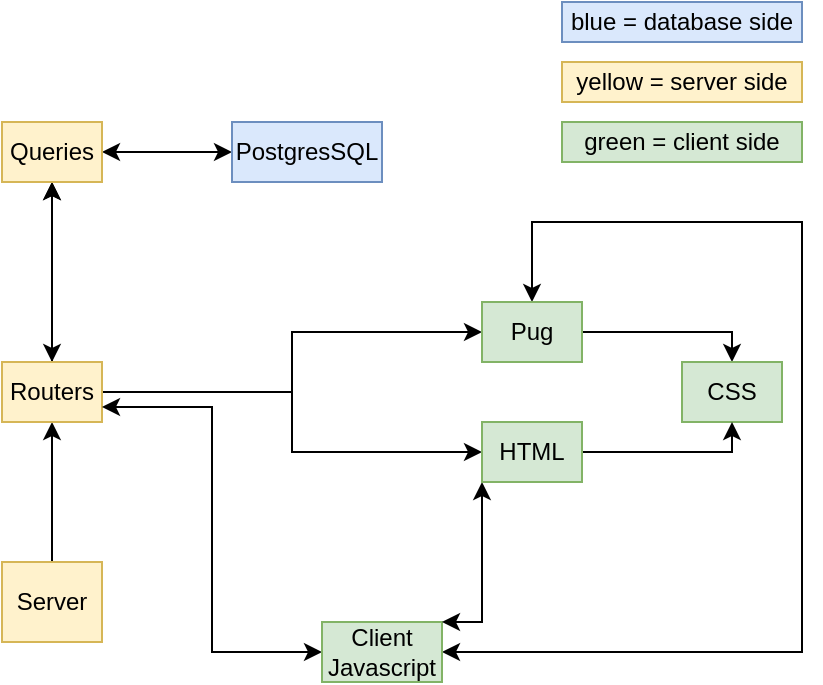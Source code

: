 <mxfile version="12.9.10" type="device"><diagram id="r17GRCnGsXbECoXEes3u" name="Page-1"><mxGraphModel dx="677" dy="403" grid="1" gridSize="10" guides="1" tooltips="1" connect="1" arrows="1" fold="1" page="1" pageScale="1" pageWidth="850" pageHeight="1100" math="0" shadow="0"><root><mxCell id="0"/><mxCell id="1" parent="0"/><mxCell id="d5tUed4lM2pjOd4hMHU4-121" value="" style="edgeStyle=orthogonalEdgeStyle;rounded=0;orthogonalLoop=1;jettySize=auto;html=1;startArrow=none;startFill=0;endArrow=classic;endFill=1;" edge="1" parent="1" source="d5tUed4lM2pjOd4hMHU4-118" target="d5tUed4lM2pjOd4hMHU4-120"><mxGeometry relative="1" as="geometry"/></mxCell><mxCell id="d5tUed4lM2pjOd4hMHU4-118" value="Server" style="rounded=0;whiteSpace=wrap;html=1;fillColor=#fff2cc;strokeColor=#d6b656;" vertex="1" parent="1"><mxGeometry x="310" y="390" width="50" height="40" as="geometry"/></mxCell><mxCell id="d5tUed4lM2pjOd4hMHU4-123" value="" style="edgeStyle=orthogonalEdgeStyle;rounded=0;orthogonalLoop=1;jettySize=auto;html=1;startArrow=none;startFill=0;endArrow=classic;endFill=1;" edge="1" parent="1" source="d5tUed4lM2pjOd4hMHU4-120" target="d5tUed4lM2pjOd4hMHU4-122"><mxGeometry relative="1" as="geometry"/></mxCell><mxCell id="d5tUed4lM2pjOd4hMHU4-128" value="" style="edgeStyle=orthogonalEdgeStyle;rounded=0;orthogonalLoop=1;jettySize=auto;html=1;startArrow=none;startFill=0;endArrow=classic;endFill=1;entryX=0;entryY=0.5;entryDx=0;entryDy=0;" edge="1" parent="1" source="d5tUed4lM2pjOd4hMHU4-120" target="d5tUed4lM2pjOd4hMHU4-127"><mxGeometry relative="1" as="geometry"/></mxCell><mxCell id="d5tUed4lM2pjOd4hMHU4-130" value="" style="edgeStyle=orthogonalEdgeStyle;rounded=0;orthogonalLoop=1;jettySize=auto;html=1;startArrow=none;startFill=0;endArrow=classic;endFill=1;" edge="1" parent="1" source="d5tUed4lM2pjOd4hMHU4-120" target="d5tUed4lM2pjOd4hMHU4-129"><mxGeometry relative="1" as="geometry"/></mxCell><mxCell id="d5tUed4lM2pjOd4hMHU4-133" value="" style="edgeStyle=orthogonalEdgeStyle;rounded=0;orthogonalLoop=1;jettySize=auto;html=1;startArrow=classic;startFill=1;endArrow=classic;endFill=1;" edge="1" parent="1" source="d5tUed4lM2pjOd4hMHU4-120" target="d5tUed4lM2pjOd4hMHU4-122"><mxGeometry relative="1" as="geometry"/></mxCell><mxCell id="d5tUed4lM2pjOd4hMHU4-120" value="Routers" style="rounded=0;whiteSpace=wrap;html=1;fillColor=#fff2cc;strokeColor=#d6b656;" vertex="1" parent="1"><mxGeometry x="310" y="290" width="50" height="30" as="geometry"/></mxCell><mxCell id="d5tUed4lM2pjOd4hMHU4-136" value="" style="edgeStyle=orthogonalEdgeStyle;rounded=0;orthogonalLoop=1;jettySize=auto;html=1;startArrow=none;startFill=0;endArrow=classic;endFill=1;entryX=0.5;entryY=0;entryDx=0;entryDy=0;" edge="1" parent="1" source="d5tUed4lM2pjOd4hMHU4-129" target="d5tUed4lM2pjOd4hMHU4-135"><mxGeometry relative="1" as="geometry"><Array as="points"><mxPoint x="675" y="275"/></Array></mxGeometry></mxCell><mxCell id="d5tUed4lM2pjOd4hMHU4-138" style="edgeStyle=orthogonalEdgeStyle;rounded=0;orthogonalLoop=1;jettySize=auto;html=1;entryX=1;entryY=0.5;entryDx=0;entryDy=0;startArrow=classic;startFill=1;endArrow=classic;endFill=1;" edge="1" parent="1" source="d5tUed4lM2pjOd4hMHU4-129" target="d5tUed4lM2pjOd4hMHU4-131"><mxGeometry relative="1" as="geometry"><Array as="points"><mxPoint x="575" y="220"/><mxPoint x="710" y="220"/><mxPoint x="710" y="435"/></Array></mxGeometry></mxCell><mxCell id="d5tUed4lM2pjOd4hMHU4-129" value="Pug" style="rounded=0;whiteSpace=wrap;html=1;fillColor=#d5e8d4;strokeColor=#82b366;" vertex="1" parent="1"><mxGeometry x="550" y="260" width="50" height="30" as="geometry"/></mxCell><mxCell id="d5tUed4lM2pjOd4hMHU4-135" value="CSS" style="rounded=0;whiteSpace=wrap;html=1;fillColor=#d5e8d4;strokeColor=#82b366;" vertex="1" parent="1"><mxGeometry x="650" y="290" width="50" height="30" as="geometry"/></mxCell><mxCell id="d5tUed4lM2pjOd4hMHU4-140" style="edgeStyle=orthogonalEdgeStyle;rounded=0;orthogonalLoop=1;jettySize=auto;html=1;entryX=1;entryY=0.75;entryDx=0;entryDy=0;startArrow=classic;startFill=1;endArrow=classic;endFill=1;" edge="1" parent="1" source="d5tUed4lM2pjOd4hMHU4-131" target="d5tUed4lM2pjOd4hMHU4-120"><mxGeometry relative="1" as="geometry"/></mxCell><mxCell id="d5tUed4lM2pjOd4hMHU4-131" value="Client Javascript" style="rounded=0;whiteSpace=wrap;html=1;fillColor=#d5e8d4;strokeColor=#82b366;" vertex="1" parent="1"><mxGeometry x="470" y="420" width="60" height="30" as="geometry"/></mxCell><mxCell id="d5tUed4lM2pjOd4hMHU4-137" style="edgeStyle=orthogonalEdgeStyle;rounded=0;orthogonalLoop=1;jettySize=auto;html=1;entryX=0.5;entryY=1;entryDx=0;entryDy=0;startArrow=none;startFill=0;endArrow=classic;endFill=1;exitX=1;exitY=0.5;exitDx=0;exitDy=0;" edge="1" parent="1" source="d5tUed4lM2pjOd4hMHU4-127" target="d5tUed4lM2pjOd4hMHU4-135"><mxGeometry relative="1" as="geometry"><Array as="points"><mxPoint x="600" y="325"/><mxPoint x="575" y="325"/><mxPoint x="575" y="335"/><mxPoint x="675" y="335"/></Array></mxGeometry></mxCell><mxCell id="d5tUed4lM2pjOd4hMHU4-139" style="edgeStyle=orthogonalEdgeStyle;rounded=0;orthogonalLoop=1;jettySize=auto;html=1;entryX=1;entryY=0;entryDx=0;entryDy=0;startArrow=classic;startFill=1;endArrow=classic;endFill=1;" edge="1" parent="1" source="d5tUed4lM2pjOd4hMHU4-127" target="d5tUed4lM2pjOd4hMHU4-131"><mxGeometry relative="1" as="geometry"><Array as="points"><mxPoint x="550" y="420"/></Array></mxGeometry></mxCell><mxCell id="d5tUed4lM2pjOd4hMHU4-127" value="HTML" style="rounded=0;whiteSpace=wrap;html=1;fillColor=#d5e8d4;strokeColor=#82b366;" vertex="1" parent="1"><mxGeometry x="550" y="320" width="50" height="30" as="geometry"/></mxCell><mxCell id="d5tUed4lM2pjOd4hMHU4-125" value="" style="edgeStyle=orthogonalEdgeStyle;rounded=0;orthogonalLoop=1;jettySize=auto;html=1;startArrow=classic;startFill=1;endArrow=classic;endFill=1;" edge="1" parent="1" source="d5tUed4lM2pjOd4hMHU4-122" target="d5tUed4lM2pjOd4hMHU4-124"><mxGeometry relative="1" as="geometry"/></mxCell><mxCell id="d5tUed4lM2pjOd4hMHU4-122" value="Queries" style="rounded=0;whiteSpace=wrap;html=1;fillColor=#fff2cc;strokeColor=#d6b656;" vertex="1" parent="1"><mxGeometry x="310" y="170" width="50" height="30" as="geometry"/></mxCell><mxCell id="d5tUed4lM2pjOd4hMHU4-124" value="PostgresSQL" style="rounded=0;whiteSpace=wrap;html=1;fillColor=#dae8fc;strokeColor=#6c8ebf;" vertex="1" parent="1"><mxGeometry x="425" y="170" width="75" height="30" as="geometry"/></mxCell><mxCell id="d5tUed4lM2pjOd4hMHU4-142" value="yellow = server side" style="rounded=0;whiteSpace=wrap;html=1;fillColor=#fff2cc;strokeColor=#d6b656;" vertex="1" parent="1"><mxGeometry x="590" y="140" width="120" height="20" as="geometry"/></mxCell><mxCell id="d5tUed4lM2pjOd4hMHU4-143" value="green = client side" style="rounded=0;whiteSpace=wrap;html=1;fillColor=#d5e8d4;strokeColor=#82b366;" vertex="1" parent="1"><mxGeometry x="590" y="170" width="120" height="20" as="geometry"/></mxCell><mxCell id="d5tUed4lM2pjOd4hMHU4-144" value="blue = database side" style="rounded=0;whiteSpace=wrap;html=1;fillColor=#dae8fc;strokeColor=#6c8ebf;" vertex="1" parent="1"><mxGeometry x="590" y="110" width="120" height="20" as="geometry"/></mxCell></root></mxGraphModel></diagram></mxfile>